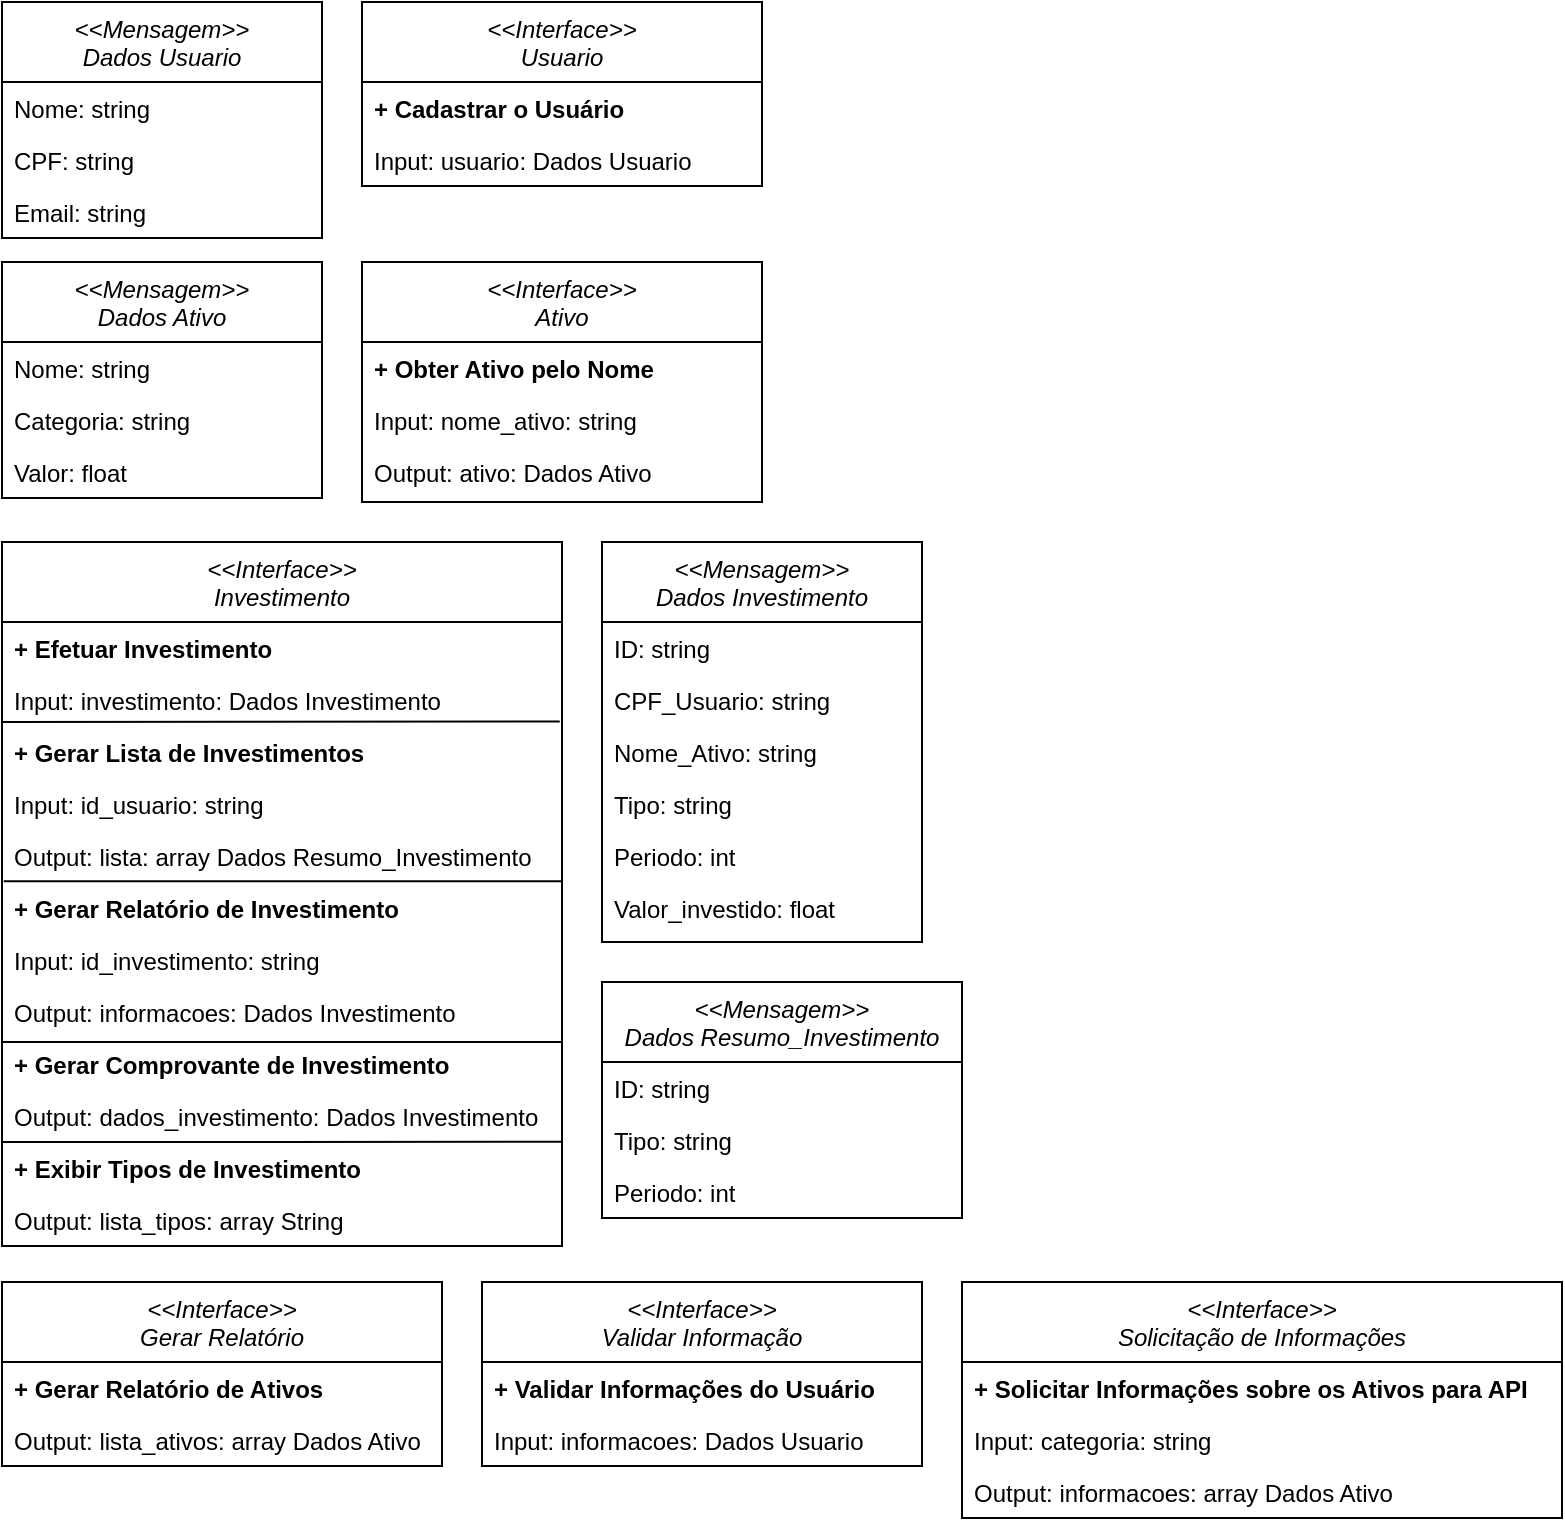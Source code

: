 <mxfile version="24.2.5" type="device">
  <diagram id="C5RBs43oDa-KdzZeNtuy" name="Page-1">
    <mxGraphModel dx="704" dy="419" grid="1" gridSize="10" guides="1" tooltips="1" connect="1" arrows="1" fold="1" page="1" pageScale="1" pageWidth="827" pageHeight="1169" background="none" math="0" shadow="0">
      <root>
        <mxCell id="WIyWlLk6GJQsqaUBKTNV-0" />
        <mxCell id="WIyWlLk6GJQsqaUBKTNV-1" parent="WIyWlLk6GJQsqaUBKTNV-0" />
        <mxCell id="zkfFHV4jXpPFQw0GAbJ--0" value="&lt;&lt;Mensagem&gt;&gt;&#xa;Dados Usuario" style="swimlane;fontStyle=2;align=center;verticalAlign=top;childLayout=stackLayout;horizontal=1;startSize=40;horizontalStack=0;resizeParent=1;resizeLast=0;collapsible=1;marginBottom=0;rounded=0;shadow=0;strokeWidth=1;" parent="WIyWlLk6GJQsqaUBKTNV-1" vertex="1">
          <mxGeometry x="40" y="40" width="160" height="118" as="geometry">
            <mxRectangle x="230" y="140" width="160" height="26" as="alternateBounds" />
          </mxGeometry>
        </mxCell>
        <mxCell id="zkfFHV4jXpPFQw0GAbJ--1" value="Nome: string" style="text;align=left;verticalAlign=top;spacingLeft=4;spacingRight=4;overflow=hidden;rotatable=0;points=[[0,0.5],[1,0.5]];portConstraint=eastwest;" parent="zkfFHV4jXpPFQw0GAbJ--0" vertex="1">
          <mxGeometry y="40" width="160" height="26" as="geometry" />
        </mxCell>
        <mxCell id="wLQg3ytjEw0ioEY8ppGr-1" value="CPF: string" style="text;align=left;verticalAlign=top;spacingLeft=4;spacingRight=4;overflow=hidden;rotatable=0;points=[[0,0.5],[1,0.5]];portConstraint=eastwest;rounded=0;shadow=0;html=0;" vertex="1" parent="zkfFHV4jXpPFQw0GAbJ--0">
          <mxGeometry y="66" width="160" height="26" as="geometry" />
        </mxCell>
        <mxCell id="zkfFHV4jXpPFQw0GAbJ--3" value="Email: string" style="text;align=left;verticalAlign=top;spacingLeft=4;spacingRight=4;overflow=hidden;rotatable=0;points=[[0,0.5],[1,0.5]];portConstraint=eastwest;rounded=0;shadow=0;html=0;" parent="zkfFHV4jXpPFQw0GAbJ--0" vertex="1">
          <mxGeometry y="92" width="160" height="26" as="geometry" />
        </mxCell>
        <mxCell id="wLQg3ytjEw0ioEY8ppGr-2" value="&lt;&lt;Interface&gt;&gt;&#xa;Usuario" style="swimlane;fontStyle=2;align=center;verticalAlign=top;childLayout=stackLayout;horizontal=1;startSize=40;horizontalStack=0;resizeParent=1;resizeLast=0;collapsible=1;marginBottom=0;rounded=0;shadow=0;strokeWidth=1;" vertex="1" parent="WIyWlLk6GJQsqaUBKTNV-1">
          <mxGeometry x="220" y="40" width="200" height="92" as="geometry">
            <mxRectangle x="230" y="140" width="160" height="26" as="alternateBounds" />
          </mxGeometry>
        </mxCell>
        <mxCell id="wLQg3ytjEw0ioEY8ppGr-3" value="+ Cadastrar o Usuário" style="text;align=left;verticalAlign=top;spacingLeft=4;spacingRight=4;overflow=hidden;rotatable=0;points=[[0,0.5],[1,0.5]];portConstraint=eastwest;fontStyle=1" vertex="1" parent="wLQg3ytjEw0ioEY8ppGr-2">
          <mxGeometry y="40" width="200" height="26" as="geometry" />
        </mxCell>
        <mxCell id="wLQg3ytjEw0ioEY8ppGr-4" value="Input: usuario: Dados Usuario" style="text;align=left;verticalAlign=top;spacingLeft=4;spacingRight=4;overflow=hidden;rotatable=0;points=[[0,0.5],[1,0.5]];portConstraint=eastwest;rounded=0;shadow=0;html=0;" vertex="1" parent="wLQg3ytjEw0ioEY8ppGr-2">
          <mxGeometry y="66" width="200" height="26" as="geometry" />
        </mxCell>
        <mxCell id="wLQg3ytjEw0ioEY8ppGr-8" value="&lt;&lt;Mensagem&gt;&gt;&#xa;Dados Ativo" style="swimlane;fontStyle=2;align=center;verticalAlign=top;childLayout=stackLayout;horizontal=1;startSize=40;horizontalStack=0;resizeParent=1;resizeLast=0;collapsible=1;marginBottom=0;rounded=0;shadow=0;strokeWidth=1;" vertex="1" parent="WIyWlLk6GJQsqaUBKTNV-1">
          <mxGeometry x="40" y="170" width="160" height="118" as="geometry">
            <mxRectangle x="230" y="140" width="160" height="26" as="alternateBounds" />
          </mxGeometry>
        </mxCell>
        <mxCell id="wLQg3ytjEw0ioEY8ppGr-9" value="Nome: string" style="text;align=left;verticalAlign=top;spacingLeft=4;spacingRight=4;overflow=hidden;rotatable=0;points=[[0,0.5],[1,0.5]];portConstraint=eastwest;" vertex="1" parent="wLQg3ytjEw0ioEY8ppGr-8">
          <mxGeometry y="40" width="160" height="26" as="geometry" />
        </mxCell>
        <mxCell id="wLQg3ytjEw0ioEY8ppGr-10" value="Categoria: string" style="text;align=left;verticalAlign=top;spacingLeft=4;spacingRight=4;overflow=hidden;rotatable=0;points=[[0,0.5],[1,0.5]];portConstraint=eastwest;rounded=0;shadow=0;html=0;" vertex="1" parent="wLQg3ytjEw0ioEY8ppGr-8">
          <mxGeometry y="66" width="160" height="26" as="geometry" />
        </mxCell>
        <mxCell id="wLQg3ytjEw0ioEY8ppGr-11" value="Valor: float" style="text;align=left;verticalAlign=top;spacingLeft=4;spacingRight=4;overflow=hidden;rotatable=0;points=[[0,0.5],[1,0.5]];portConstraint=eastwest;rounded=0;shadow=0;html=0;" vertex="1" parent="wLQg3ytjEw0ioEY8ppGr-8">
          <mxGeometry y="92" width="160" height="26" as="geometry" />
        </mxCell>
        <mxCell id="wLQg3ytjEw0ioEY8ppGr-12" value="&lt;&lt;Interface&gt;&gt;&#xa;Ativo" style="swimlane;fontStyle=2;align=center;verticalAlign=top;childLayout=stackLayout;horizontal=1;startSize=40;horizontalStack=0;resizeParent=1;resizeLast=0;collapsible=1;marginBottom=0;rounded=0;shadow=0;strokeWidth=1;" vertex="1" parent="WIyWlLk6GJQsqaUBKTNV-1">
          <mxGeometry x="220" y="170" width="200" height="120" as="geometry">
            <mxRectangle x="230" y="140" width="160" height="26" as="alternateBounds" />
          </mxGeometry>
        </mxCell>
        <mxCell id="wLQg3ytjEw0ioEY8ppGr-13" value="+ Obter Ativo pelo Nome" style="text;align=left;verticalAlign=top;spacingLeft=4;spacingRight=4;overflow=hidden;rotatable=0;points=[[0,0.5],[1,0.5]];portConstraint=eastwest;fontStyle=1" vertex="1" parent="wLQg3ytjEw0ioEY8ppGr-12">
          <mxGeometry y="40" width="200" height="26" as="geometry" />
        </mxCell>
        <mxCell id="wLQg3ytjEw0ioEY8ppGr-14" value="Input: nome_ativo: string" style="text;align=left;verticalAlign=top;spacingLeft=4;spacingRight=4;overflow=hidden;rotatable=0;points=[[0,0.5],[1,0.5]];portConstraint=eastwest;rounded=0;shadow=0;html=0;" vertex="1" parent="wLQg3ytjEw0ioEY8ppGr-12">
          <mxGeometry y="66" width="200" height="26" as="geometry" />
        </mxCell>
        <mxCell id="wLQg3ytjEw0ioEY8ppGr-15" value="Output: ativo: Dados Ativo" style="text;align=left;verticalAlign=top;spacingLeft=4;spacingRight=4;overflow=hidden;rotatable=0;points=[[0,0.5],[1,0.5]];portConstraint=eastwest;rounded=0;shadow=0;html=0;" vertex="1" parent="wLQg3ytjEw0ioEY8ppGr-12">
          <mxGeometry y="92" width="200" height="26" as="geometry" />
        </mxCell>
        <mxCell id="wLQg3ytjEw0ioEY8ppGr-16" value="&lt;&lt;Mensagem&gt;&gt;&#xa;Dados Investimento" style="swimlane;fontStyle=2;align=center;verticalAlign=top;childLayout=stackLayout;horizontal=1;startSize=40;horizontalStack=0;resizeParent=1;resizeLast=0;collapsible=1;marginBottom=0;rounded=0;shadow=0;strokeWidth=1;" vertex="1" parent="WIyWlLk6GJQsqaUBKTNV-1">
          <mxGeometry x="340" y="310" width="160" height="200" as="geometry">
            <mxRectangle x="230" y="140" width="160" height="26" as="alternateBounds" />
          </mxGeometry>
        </mxCell>
        <mxCell id="wLQg3ytjEw0ioEY8ppGr-17" value="ID: string" style="text;align=left;verticalAlign=top;spacingLeft=4;spacingRight=4;overflow=hidden;rotatable=0;points=[[0,0.5],[1,0.5]];portConstraint=eastwest;" vertex="1" parent="wLQg3ytjEw0ioEY8ppGr-16">
          <mxGeometry y="40" width="160" height="26" as="geometry" />
        </mxCell>
        <mxCell id="wLQg3ytjEw0ioEY8ppGr-20" value="CPF_Usuario: string" style="text;align=left;verticalAlign=top;spacingLeft=4;spacingRight=4;overflow=hidden;rotatable=0;points=[[0,0.5],[1,0.5]];portConstraint=eastwest;rounded=0;shadow=0;html=0;" vertex="1" parent="wLQg3ytjEw0ioEY8ppGr-16">
          <mxGeometry y="66" width="160" height="26" as="geometry" />
        </mxCell>
        <mxCell id="wLQg3ytjEw0ioEY8ppGr-21" value="Nome_Ativo: string" style="text;align=left;verticalAlign=top;spacingLeft=4;spacingRight=4;overflow=hidden;rotatable=0;points=[[0,0.5],[1,0.5]];portConstraint=eastwest;rounded=0;shadow=0;html=0;" vertex="1" parent="wLQg3ytjEw0ioEY8ppGr-16">
          <mxGeometry y="92" width="160" height="26" as="geometry" />
        </mxCell>
        <mxCell id="wLQg3ytjEw0ioEY8ppGr-18" value="Tipo: string" style="text;align=left;verticalAlign=top;spacingLeft=4;spacingRight=4;overflow=hidden;rotatable=0;points=[[0,0.5],[1,0.5]];portConstraint=eastwest;rounded=0;shadow=0;html=0;" vertex="1" parent="wLQg3ytjEw0ioEY8ppGr-16">
          <mxGeometry y="118" width="160" height="26" as="geometry" />
        </mxCell>
        <mxCell id="wLQg3ytjEw0ioEY8ppGr-19" value="Periodo: int" style="text;align=left;verticalAlign=top;spacingLeft=4;spacingRight=4;overflow=hidden;rotatable=0;points=[[0,0.5],[1,0.5]];portConstraint=eastwest;rounded=0;shadow=0;html=0;" vertex="1" parent="wLQg3ytjEw0ioEY8ppGr-16">
          <mxGeometry y="144" width="160" height="26" as="geometry" />
        </mxCell>
        <mxCell id="wLQg3ytjEw0ioEY8ppGr-22" value="Valor_investido: float" style="text;align=left;verticalAlign=top;spacingLeft=4;spacingRight=4;overflow=hidden;rotatable=0;points=[[0,0.5],[1,0.5]];portConstraint=eastwest;rounded=0;shadow=0;html=0;" vertex="1" parent="wLQg3ytjEw0ioEY8ppGr-16">
          <mxGeometry y="170" width="160" height="26" as="geometry" />
        </mxCell>
        <mxCell id="wLQg3ytjEw0ioEY8ppGr-23" value="&lt;&lt;Interface&gt;&gt;&#xa;Investimento" style="swimlane;fontStyle=2;align=center;verticalAlign=top;childLayout=stackLayout;horizontal=1;startSize=40;horizontalStack=0;resizeParent=1;resizeLast=0;collapsible=1;marginBottom=0;rounded=0;shadow=0;strokeWidth=1;" vertex="1" parent="WIyWlLk6GJQsqaUBKTNV-1">
          <mxGeometry x="40" y="310" width="280" height="352" as="geometry">
            <mxRectangle x="230" y="140" width="160" height="26" as="alternateBounds" />
          </mxGeometry>
        </mxCell>
        <mxCell id="wLQg3ytjEw0ioEY8ppGr-24" value="+ Efetuar Investimento" style="text;align=left;verticalAlign=top;spacingLeft=4;spacingRight=4;overflow=hidden;rotatable=0;points=[[0,0.5],[1,0.5]];portConstraint=eastwest;fontStyle=1" vertex="1" parent="wLQg3ytjEw0ioEY8ppGr-23">
          <mxGeometry y="40" width="280" height="26" as="geometry" />
        </mxCell>
        <mxCell id="wLQg3ytjEw0ioEY8ppGr-25" value="Input: investimento: Dados Investimento" style="text;align=left;verticalAlign=top;spacingLeft=4;spacingRight=4;overflow=hidden;rotatable=0;points=[[0,0.5],[1,0.5]];portConstraint=eastwest;rounded=0;shadow=0;html=0;" vertex="1" parent="wLQg3ytjEw0ioEY8ppGr-23">
          <mxGeometry y="66" width="280" height="26" as="geometry" />
        </mxCell>
        <mxCell id="wLQg3ytjEw0ioEY8ppGr-27" value="" style="endArrow=none;html=1;rounded=0;entryX=0.996;entryY=0.914;entryDx=0;entryDy=0;entryPerimeter=0;exitX=0;exitY=0.922;exitDx=0;exitDy=0;exitPerimeter=0;" edge="1" parent="wLQg3ytjEw0ioEY8ppGr-23" source="wLQg3ytjEw0ioEY8ppGr-25" target="wLQg3ytjEw0ioEY8ppGr-25">
          <mxGeometry width="50" height="50" relative="1" as="geometry">
            <mxPoint y="100" as="sourcePoint" />
            <mxPoint x="250" y="120" as="targetPoint" />
          </mxGeometry>
        </mxCell>
        <mxCell id="wLQg3ytjEw0ioEY8ppGr-29" value="+ Gerar Lista de Investimentos" style="text;align=left;verticalAlign=top;spacingLeft=4;spacingRight=4;overflow=hidden;rotatable=0;points=[[0,0.5],[1,0.5]];portConstraint=eastwest;fontStyle=1" vertex="1" parent="wLQg3ytjEw0ioEY8ppGr-23">
          <mxGeometry y="92" width="280" height="26" as="geometry" />
        </mxCell>
        <mxCell id="wLQg3ytjEw0ioEY8ppGr-28" value="Input: id_usuario: string" style="text;align=left;verticalAlign=top;spacingLeft=4;spacingRight=4;overflow=hidden;rotatable=0;points=[[0,0.5],[1,0.5]];portConstraint=eastwest;rounded=0;shadow=0;html=0;" vertex="1" parent="wLQg3ytjEw0ioEY8ppGr-23">
          <mxGeometry y="118" width="280" height="26" as="geometry" />
        </mxCell>
        <mxCell id="wLQg3ytjEw0ioEY8ppGr-30" value="Output: lista: array Dados Resumo_Investimento" style="text;align=left;verticalAlign=top;spacingLeft=4;spacingRight=4;overflow=hidden;rotatable=0;points=[[0,0.5],[1,0.5]];portConstraint=eastwest;rounded=0;shadow=0;html=0;" vertex="1" parent="wLQg3ytjEw0ioEY8ppGr-23">
          <mxGeometry y="144" width="280" height="26" as="geometry" />
        </mxCell>
        <mxCell id="wLQg3ytjEw0ioEY8ppGr-38" value="" style="endArrow=none;html=1;rounded=0;exitX=0.003;exitY=0.987;exitDx=0;exitDy=0;exitPerimeter=0;entryX=1;entryY=0.987;entryDx=0;entryDy=0;entryPerimeter=0;" edge="1" parent="wLQg3ytjEw0ioEY8ppGr-23" source="wLQg3ytjEw0ioEY8ppGr-30" target="wLQg3ytjEw0ioEY8ppGr-30">
          <mxGeometry width="50" height="50" relative="1" as="geometry">
            <mxPoint x="100" y="160" as="sourcePoint" />
            <mxPoint x="150" y="110" as="targetPoint" />
          </mxGeometry>
        </mxCell>
        <mxCell id="wLQg3ytjEw0ioEY8ppGr-39" value="+ Gerar Relatório de Investimento" style="text;align=left;verticalAlign=top;spacingLeft=4;spacingRight=4;overflow=hidden;rotatable=0;points=[[0,0.5],[1,0.5]];portConstraint=eastwest;fontStyle=1" vertex="1" parent="wLQg3ytjEw0ioEY8ppGr-23">
          <mxGeometry y="170" width="280" height="26" as="geometry" />
        </mxCell>
        <mxCell id="wLQg3ytjEw0ioEY8ppGr-40" value="Input: id_investimento: string" style="text;align=left;verticalAlign=top;spacingLeft=4;spacingRight=4;overflow=hidden;rotatable=0;points=[[0,0.5],[1,0.5]];portConstraint=eastwest;rounded=0;shadow=0;html=0;" vertex="1" parent="wLQg3ytjEw0ioEY8ppGr-23">
          <mxGeometry y="196" width="280" height="26" as="geometry" />
        </mxCell>
        <mxCell id="wLQg3ytjEw0ioEY8ppGr-41" value="Output: informacoes: Dados Investimento" style="text;align=left;verticalAlign=top;spacingLeft=4;spacingRight=4;overflow=hidden;rotatable=0;points=[[0,0.5],[1,0.5]];portConstraint=eastwest;rounded=0;shadow=0;html=0;" vertex="1" parent="wLQg3ytjEw0ioEY8ppGr-23">
          <mxGeometry y="222" width="280" height="26" as="geometry" />
        </mxCell>
        <mxCell id="wLQg3ytjEw0ioEY8ppGr-42" value="" style="endArrow=none;html=1;rounded=0;" edge="1" parent="wLQg3ytjEw0ioEY8ppGr-23">
          <mxGeometry width="50" height="50" relative="1" as="geometry">
            <mxPoint y="250" as="sourcePoint" />
            <mxPoint x="280" y="250" as="targetPoint" />
          </mxGeometry>
        </mxCell>
        <mxCell id="wLQg3ytjEw0ioEY8ppGr-43" value="+ Gerar Comprovante de Investimento" style="text;align=left;verticalAlign=top;spacingLeft=4;spacingRight=4;overflow=hidden;rotatable=0;points=[[0,0.5],[1,0.5]];portConstraint=eastwest;fontStyle=1" vertex="1" parent="wLQg3ytjEw0ioEY8ppGr-23">
          <mxGeometry y="248" width="280" height="26" as="geometry" />
        </mxCell>
        <mxCell id="wLQg3ytjEw0ioEY8ppGr-45" value="Output: dados_investimento: Dados Investimento" style="text;align=left;verticalAlign=top;spacingLeft=4;spacingRight=4;overflow=hidden;rotatable=0;points=[[0,0.5],[1,0.5]];portConstraint=eastwest;rounded=0;shadow=0;html=0;" vertex="1" parent="wLQg3ytjEw0ioEY8ppGr-23">
          <mxGeometry y="274" width="280" height="26" as="geometry" />
        </mxCell>
        <mxCell id="wLQg3ytjEw0ioEY8ppGr-46" value="" style="endArrow=none;html=1;rounded=0;exitX=0;exitY=1;exitDx=0;exitDy=0;exitPerimeter=0;entryX=1;entryY=0.997;entryDx=0;entryDy=0;entryPerimeter=0;" edge="1" parent="wLQg3ytjEw0ioEY8ppGr-23" source="wLQg3ytjEw0ioEY8ppGr-45" target="wLQg3ytjEw0ioEY8ppGr-45">
          <mxGeometry width="50" height="50" relative="1" as="geometry">
            <mxPoint y="330" as="sourcePoint" />
            <mxPoint x="280" y="330" as="targetPoint" />
            <Array as="points">
              <mxPoint x="140" y="300" />
            </Array>
          </mxGeometry>
        </mxCell>
        <mxCell id="wLQg3ytjEw0ioEY8ppGr-47" value="+ Exibir Tipos de Investimento" style="text;align=left;verticalAlign=top;spacingLeft=4;spacingRight=4;overflow=hidden;rotatable=0;points=[[0,0.5],[1,0.5]];portConstraint=eastwest;fontStyle=1" vertex="1" parent="wLQg3ytjEw0ioEY8ppGr-23">
          <mxGeometry y="300" width="280" height="26" as="geometry" />
        </mxCell>
        <mxCell id="wLQg3ytjEw0ioEY8ppGr-48" value="Output: lista_tipos: array String" style="text;align=left;verticalAlign=top;spacingLeft=4;spacingRight=4;overflow=hidden;rotatable=0;points=[[0,0.5],[1,0.5]];portConstraint=eastwest;rounded=0;shadow=0;html=0;" vertex="1" parent="wLQg3ytjEw0ioEY8ppGr-23">
          <mxGeometry y="326" width="280" height="26" as="geometry" />
        </mxCell>
        <mxCell id="wLQg3ytjEw0ioEY8ppGr-31" value="&lt;&lt;Mensagem&gt;&gt;&#xa;Dados Resumo_Investimento" style="swimlane;fontStyle=2;align=center;verticalAlign=top;childLayout=stackLayout;horizontal=1;startSize=40;horizontalStack=0;resizeParent=1;resizeLast=0;collapsible=1;marginBottom=0;rounded=0;shadow=0;strokeWidth=1;" vertex="1" parent="WIyWlLk6GJQsqaUBKTNV-1">
          <mxGeometry x="340" y="530" width="180" height="118" as="geometry">
            <mxRectangle x="230" y="140" width="160" height="26" as="alternateBounds" />
          </mxGeometry>
        </mxCell>
        <mxCell id="wLQg3ytjEw0ioEY8ppGr-32" value="ID: string" style="text;align=left;verticalAlign=top;spacingLeft=4;spacingRight=4;overflow=hidden;rotatable=0;points=[[0,0.5],[1,0.5]];portConstraint=eastwest;" vertex="1" parent="wLQg3ytjEw0ioEY8ppGr-31">
          <mxGeometry y="40" width="180" height="26" as="geometry" />
        </mxCell>
        <mxCell id="wLQg3ytjEw0ioEY8ppGr-35" value="Tipo: string" style="text;align=left;verticalAlign=top;spacingLeft=4;spacingRight=4;overflow=hidden;rotatable=0;points=[[0,0.5],[1,0.5]];portConstraint=eastwest;rounded=0;shadow=0;html=0;" vertex="1" parent="wLQg3ytjEw0ioEY8ppGr-31">
          <mxGeometry y="66" width="180" height="26" as="geometry" />
        </mxCell>
        <mxCell id="wLQg3ytjEw0ioEY8ppGr-36" value="Periodo: int" style="text;align=left;verticalAlign=top;spacingLeft=4;spacingRight=4;overflow=hidden;rotatable=0;points=[[0,0.5],[1,0.5]];portConstraint=eastwest;rounded=0;shadow=0;html=0;" vertex="1" parent="wLQg3ytjEw0ioEY8ppGr-31">
          <mxGeometry y="92" width="180" height="26" as="geometry" />
        </mxCell>
        <mxCell id="wLQg3ytjEw0ioEY8ppGr-49" value="&lt;&lt;Interface&gt;&gt;&#xa;Gerar Relatório" style="swimlane;fontStyle=2;align=center;verticalAlign=top;childLayout=stackLayout;horizontal=1;startSize=40;horizontalStack=0;resizeParent=1;resizeLast=0;collapsible=1;marginBottom=0;rounded=0;shadow=0;strokeWidth=1;" vertex="1" parent="WIyWlLk6GJQsqaUBKTNV-1">
          <mxGeometry x="40" y="680" width="220" height="92" as="geometry">
            <mxRectangle x="230" y="140" width="160" height="26" as="alternateBounds" />
          </mxGeometry>
        </mxCell>
        <mxCell id="wLQg3ytjEw0ioEY8ppGr-50" value="+ Gerar Relatório de Ativos" style="text;align=left;verticalAlign=top;spacingLeft=4;spacingRight=4;overflow=hidden;rotatable=0;points=[[0,0.5],[1,0.5]];portConstraint=eastwest;fontStyle=1" vertex="1" parent="wLQg3ytjEw0ioEY8ppGr-49">
          <mxGeometry y="40" width="220" height="26" as="geometry" />
        </mxCell>
        <mxCell id="wLQg3ytjEw0ioEY8ppGr-51" value="Output: lista_ativos: array Dados Ativo" style="text;align=left;verticalAlign=top;spacingLeft=4;spacingRight=4;overflow=hidden;rotatable=0;points=[[0,0.5],[1,0.5]];portConstraint=eastwest;rounded=0;shadow=0;html=0;" vertex="1" parent="wLQg3ytjEw0ioEY8ppGr-49">
          <mxGeometry y="66" width="220" height="26" as="geometry" />
        </mxCell>
        <mxCell id="wLQg3ytjEw0ioEY8ppGr-52" value="&lt;&lt;Interface&gt;&gt;&#xa;Validar Informação" style="swimlane;fontStyle=2;align=center;verticalAlign=top;childLayout=stackLayout;horizontal=1;startSize=40;horizontalStack=0;resizeParent=1;resizeLast=0;collapsible=1;marginBottom=0;rounded=0;shadow=0;strokeWidth=1;" vertex="1" parent="WIyWlLk6GJQsqaUBKTNV-1">
          <mxGeometry x="280" y="680" width="220" height="92" as="geometry">
            <mxRectangle x="230" y="140" width="160" height="26" as="alternateBounds" />
          </mxGeometry>
        </mxCell>
        <mxCell id="wLQg3ytjEw0ioEY8ppGr-53" value="+ Validar Informações do Usuário" style="text;align=left;verticalAlign=top;spacingLeft=4;spacingRight=4;overflow=hidden;rotatable=0;points=[[0,0.5],[1,0.5]];portConstraint=eastwest;fontStyle=1" vertex="1" parent="wLQg3ytjEw0ioEY8ppGr-52">
          <mxGeometry y="40" width="220" height="26" as="geometry" />
        </mxCell>
        <mxCell id="wLQg3ytjEw0ioEY8ppGr-54" value="Input: informacoes: Dados Usuario" style="text;align=left;verticalAlign=top;spacingLeft=4;spacingRight=4;overflow=hidden;rotatable=0;points=[[0,0.5],[1,0.5]];portConstraint=eastwest;rounded=0;shadow=0;html=0;" vertex="1" parent="wLQg3ytjEw0ioEY8ppGr-52">
          <mxGeometry y="66" width="220" height="26" as="geometry" />
        </mxCell>
        <mxCell id="wLQg3ytjEw0ioEY8ppGr-56" value="&lt;&lt;Interface&gt;&gt;&#xa;Solicitação de Informações" style="swimlane;fontStyle=2;align=center;verticalAlign=top;childLayout=stackLayout;horizontal=1;startSize=40;horizontalStack=0;resizeParent=1;resizeLast=0;collapsible=1;marginBottom=0;rounded=0;shadow=0;strokeWidth=1;" vertex="1" parent="WIyWlLk6GJQsqaUBKTNV-1">
          <mxGeometry x="520" y="680" width="300" height="118" as="geometry">
            <mxRectangle x="230" y="140" width="160" height="26" as="alternateBounds" />
          </mxGeometry>
        </mxCell>
        <mxCell id="wLQg3ytjEw0ioEY8ppGr-57" value="+ Solicitar Informações sobre os Ativos para API" style="text;align=left;verticalAlign=top;spacingLeft=4;spacingRight=4;overflow=hidden;rotatable=0;points=[[0,0.5],[1,0.5]];portConstraint=eastwest;fontStyle=1" vertex="1" parent="wLQg3ytjEw0ioEY8ppGr-56">
          <mxGeometry y="40" width="300" height="26" as="geometry" />
        </mxCell>
        <mxCell id="wLQg3ytjEw0ioEY8ppGr-59" value="Input: categoria: string" style="text;align=left;verticalAlign=top;spacingLeft=4;spacingRight=4;overflow=hidden;rotatable=0;points=[[0,0.5],[1,0.5]];portConstraint=eastwest;rounded=0;shadow=0;html=0;" vertex="1" parent="wLQg3ytjEw0ioEY8ppGr-56">
          <mxGeometry y="66" width="300" height="26" as="geometry" />
        </mxCell>
        <mxCell id="wLQg3ytjEw0ioEY8ppGr-58" value="Output: informacoes: array Dados Ativo" style="text;align=left;verticalAlign=top;spacingLeft=4;spacingRight=4;overflow=hidden;rotatable=0;points=[[0,0.5],[1,0.5]];portConstraint=eastwest;rounded=0;shadow=0;html=0;" vertex="1" parent="wLQg3ytjEw0ioEY8ppGr-56">
          <mxGeometry y="92" width="300" height="26" as="geometry" />
        </mxCell>
      </root>
    </mxGraphModel>
  </diagram>
</mxfile>
